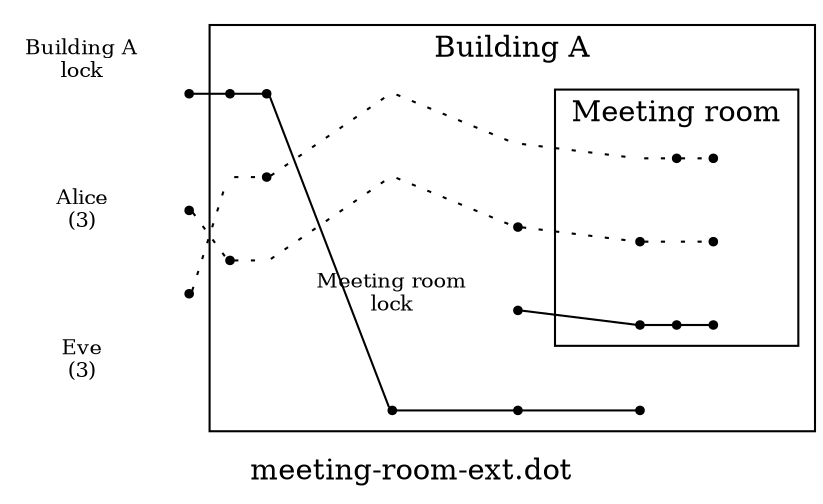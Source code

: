digraph {
    label="meeting-room-ext.dot"
    rankdir=LR
    ranksep="0.2"; nodesep="0.5"; splines="line"; edge [dir=none fontsize=10]; node [shape=point fontsize=10];
    
    "Building_A" [shape=none label="Building A\nlock"];"0(Building_A)";"Building_A" -> "0(Building_A)" [style=invis]

	"Alice" [shape=none label="Alice\n(3)"];"0(Building_A_Alice)" ;"Alice" -> "0(Building_A_Alice)" [style=invis]

    "Eve" [shape=none label="Eve\n(3)"];"0(Building_A_Eve)" ;"Eve" -> "0(Building_A_Eve)" [style=invis]
	
{rank=same; edge[style=invis] "Building_A" -> "Alice" -> "Eve"};{rank=same; edge[style=invis] "0(Building_A)" -> "0(Building_A_Alice)" -> "0(Building_A_Eve)"}

    subgraph cluster_Building_A {
	    label="Building A"
        
#        "1(Building_A)" 
        "0(Building_A)" -> "1(Building_A)"
#        "1(Building_A_Alice)" 
        "0(Building_A_Alice)" -> "1(Building_A_Alice)" [style=dotted]
        "1(Building_A_Eve)" [style=invis]
        "0(Building_A_Eve)" -> "1(Building_A_Eve)" [style=dotted]
    {rank=same; edge[style=invis] "1(Building_A)" -> "1(Building_A_Alice)" -> "1(Building_A_Eve)"}

#        "2(Building_A)" 
        "1(Building_A)" -> "2(Building_A)"
        "2(Building_A_Alice)" [style=invis]
		"1(Building_A_Alice)" -> "2(Building_A_Alice)" [style=dotted]
        "2(Building_A_Eve)" 
		"1(Building_A_Eve)" -> "2(Building_A_Eve)" [style=dotted]
    {rank=same; edge[style=invis] "2(Building_A)" -> "2(Building_A_Alice)" -> "2(Building_A_Eve)"}

#        "3(Building_A)" 
        "2(Building_A)" -> "3(Building_A)"
       "3(Building_A_Alice)" [style=invis]
		"2(Building_A_Alice)" -> "3(Building_A_Alice)" [style=dotted]
        "3(Building_A_Eve)"  [style=invis]
		"2(Building_A_Eve)" -> "3(Building_A_Eve)" [style=dotted]
    {rank=same; edge[style=invis] "3(Building_A)" -> "3(Building_A_Alice)" -> "3(Building_A_Eve)"}

        "Building_A_Meeting_room" [shape=none label="Meeting room\nlock"];"Building_A_Meeting_room" -> "0(Building_A_Meeting_room)" [style=invis]

        "3(Building_A)" -> "4(Building_A)"
        "0(Building_A_Meeting_room_Alice)" 
		"3(Building_A_Alice)" -> "0(Building_A_Meeting_room_Alice)" [style=dotted]
        "0(Building_A_Meeting_room_Eve)" [style=invis]
		"3(Building_A_Eve)" -> "0(Building_A_Meeting_room_Eve)" [style=dotted]
    {rank=same; edge[style=invis] "0(Building_A_Meeting_room)" -> "0(Building_A_Meeting_room_Alice)" -> "0(Building_A_Meeting_room_Eve)"}

            #   ISSUE   #   HERE    #
            #           #           #
        "4(Building_A)" -> "5(Building_A)"
            #           #           #
            #           #           #

        subgraph cluster_Building_A_Meeting_room {
            label="Meeting room"

            "0(Building_A_Meeting_room)" -> "1(Building_A_Meeting_room)"
            "0(Building_A_Meeting_room_Alice)" -> "1(Building_A_Meeting_room_Alice)" [style=dotted]
            "1(Building_A_Meeting_room_Eve)" [style=invis]
            "0(Building_A_Meeting_room_Eve)" -> "1(Building_A_Meeting_room_Eve)" [style=dotted]
            {rank=same; edge[style=invis] "1(Building_A_Meeting_room)" -> "1(Building_A_Meeting_room_Alice)" -> "1(Building_A_Meeting_room_Eve)"}

            "1(Building_A_Meeting_room)" -> "2(Building_A_Meeting_room)"
            "2(Building_A_Meeting_room_Alice)" [style=invis]
            "1(Building_A_Meeting_room_Alice)" -> "2(Building_A_Meeting_room_Alice)" [style=dotted]
            "1(Building_A_Meeting_room_Eve)" -> "2(Building_A_Meeting_room_Eve)" [style=dotted]
        {rank=same; edge[style=invis] "2(Building_A_Meeting_room)" -> "2(Building_A_Meeting_room_Alice)" -> "2(Building_A_Meeting_room_Eve)"}

            "2(Building_A_Meeting_room)" -> "3(Building_A_Meeting_room)"
            "2(Building_A_Meeting_room_Alice)" -> "3(Building_A_Meeting_room_Alice)" [style=dotted]
            "2(Building_A_Meeting_room_Eve)" -> "3(Building_A_Meeting_room_Eve)" [style=dotted]
        {rank=same; edge[style=invis] "2(Building_A_Meeting_room)" -> "2(Building_A_Meeting_room_Alice)" -> "2(Building_A_Meeting_room_Eve)"}
        }

	}

}